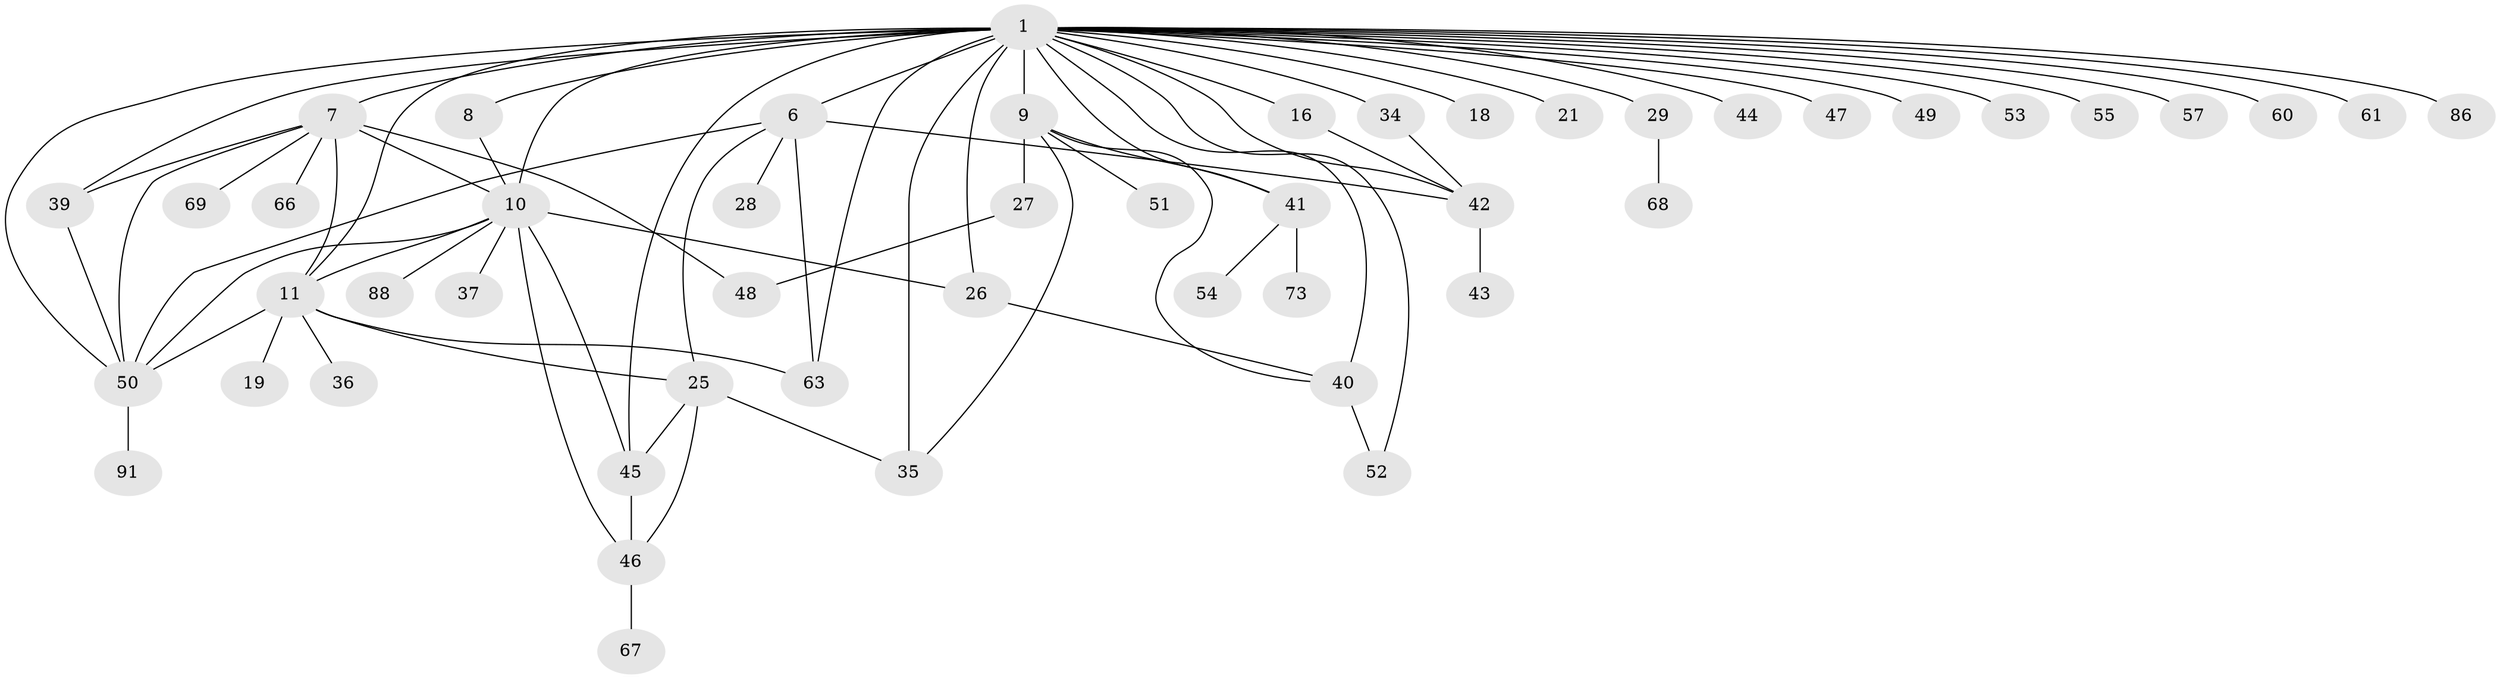 // original degree distribution, {3: 0.09090909090909091, 36: 0.010101010101010102, 10: 0.020202020202020204, 6: 0.020202020202020204, 2: 0.1919191919191919, 7: 0.08080808080808081, 4: 0.08080808080808081, 11: 0.010101010101010102, 1: 0.43434343434343436, 14: 0.010101010101010102, 5: 0.04040404040404041, 13: 0.010101010101010102}
// Generated by graph-tools (version 1.1) at 2025/14/03/09/25 04:14:21]
// undirected, 49 vertices, 76 edges
graph export_dot {
graph [start="1"]
  node [color=gray90,style=filled];
  1 [super="+2"];
  6 [super="+81+15+12"];
  7 [super="+30+33"];
  8;
  9 [super="+56+14"];
  10 [super="+20"];
  11 [super="+79+64"];
  16;
  18;
  19;
  21;
  25;
  26 [super="+75"];
  27;
  28;
  29;
  34;
  35;
  36;
  37;
  39;
  40 [super="+92"];
  41;
  42;
  43;
  44;
  45;
  46;
  47;
  48 [super="+95"];
  49;
  50;
  51;
  52 [super="+96+98"];
  53;
  54;
  55;
  57;
  60;
  61;
  63;
  66;
  67;
  68;
  69;
  73;
  86;
  88;
  91;
  1 -- 6 [weight=3];
  1 -- 9 [weight=6];
  1 -- 7 [weight=5];
  1 -- 8;
  1 -- 10 [weight=2];
  1 -- 11 [weight=2];
  1 -- 16;
  1 -- 18;
  1 -- 21;
  1 -- 26;
  1 -- 29;
  1 -- 34;
  1 -- 35;
  1 -- 39;
  1 -- 40 [weight=2];
  1 -- 41;
  1 -- 42 [weight=2];
  1 -- 44;
  1 -- 45 [weight=2];
  1 -- 47;
  1 -- 49;
  1 -- 50 [weight=3];
  1 -- 52;
  1 -- 53;
  1 -- 55;
  1 -- 57;
  1 -- 60 [weight=2];
  1 -- 61 [weight=2];
  1 -- 63;
  1 -- 86;
  6 -- 50;
  6 -- 42;
  6 -- 28;
  6 -- 63;
  6 -- 25;
  7 -- 11;
  7 -- 66;
  7 -- 69;
  7 -- 39 [weight=2];
  7 -- 48;
  7 -- 50 [weight=2];
  7 -- 10;
  8 -- 10;
  9 -- 35;
  9 -- 51;
  9 -- 40;
  9 -- 27;
  9 -- 41;
  10 -- 11;
  10 -- 26;
  10 -- 45;
  10 -- 88;
  10 -- 50;
  10 -- 37;
  10 -- 46;
  11 -- 19;
  11 -- 25;
  11 -- 36;
  11 -- 50;
  11 -- 63;
  16 -- 42;
  25 -- 35;
  25 -- 45;
  25 -- 46;
  26 -- 40;
  27 -- 48;
  29 -- 68;
  34 -- 42;
  39 -- 50;
  40 -- 52;
  41 -- 54;
  41 -- 73;
  42 -- 43;
  45 -- 46;
  46 -- 67;
  50 -- 91;
}
